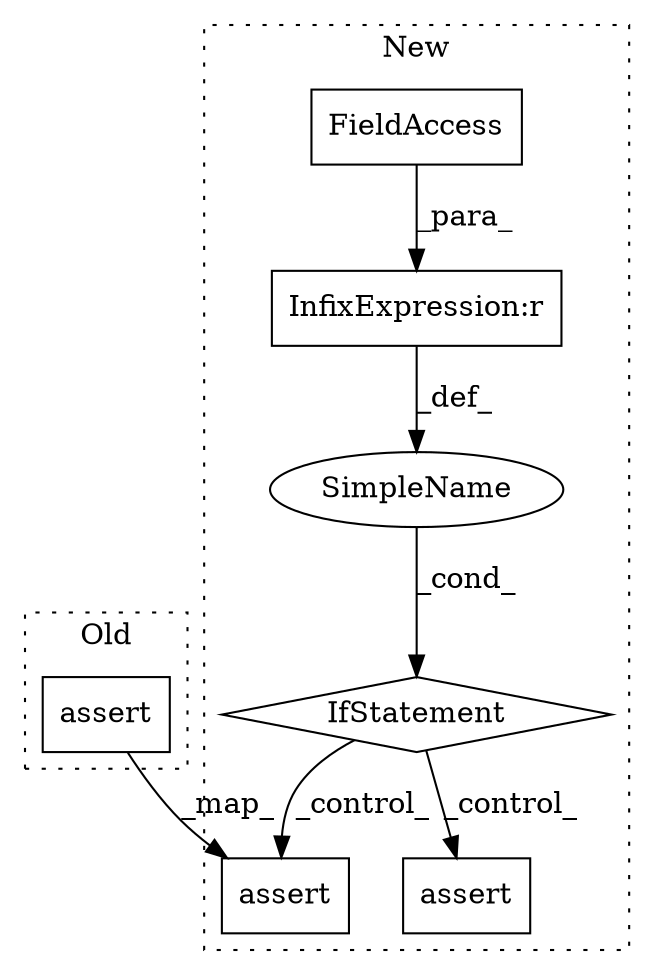 digraph G {
subgraph cluster0 {
1 [label="assert" a="6" s="1898" l="7" shape="box"];
label = "Old";
style="dotted";
}
subgraph cluster1 {
2 [label="assert" a="6" s="2193" l="7" shape="box"];
3 [label="IfStatement" a="25" s="2030,2056" l="4,2" shape="diamond"];
4 [label="SimpleName" a="42" s="" l="" shape="ellipse"];
5 [label="InfixExpression:r" a="27" s="2041" l="4" shape="box"];
6 [label="FieldAccess" a="22" s="2034" l="7" shape="box"];
7 [label="assert" a="6" s="2072" l="7" shape="box"];
label = "New";
style="dotted";
}
1 -> 2 [label="_map_"];
3 -> 2 [label="_control_"];
3 -> 7 [label="_control_"];
4 -> 3 [label="_cond_"];
5 -> 4 [label="_def_"];
6 -> 5 [label="_para_"];
}